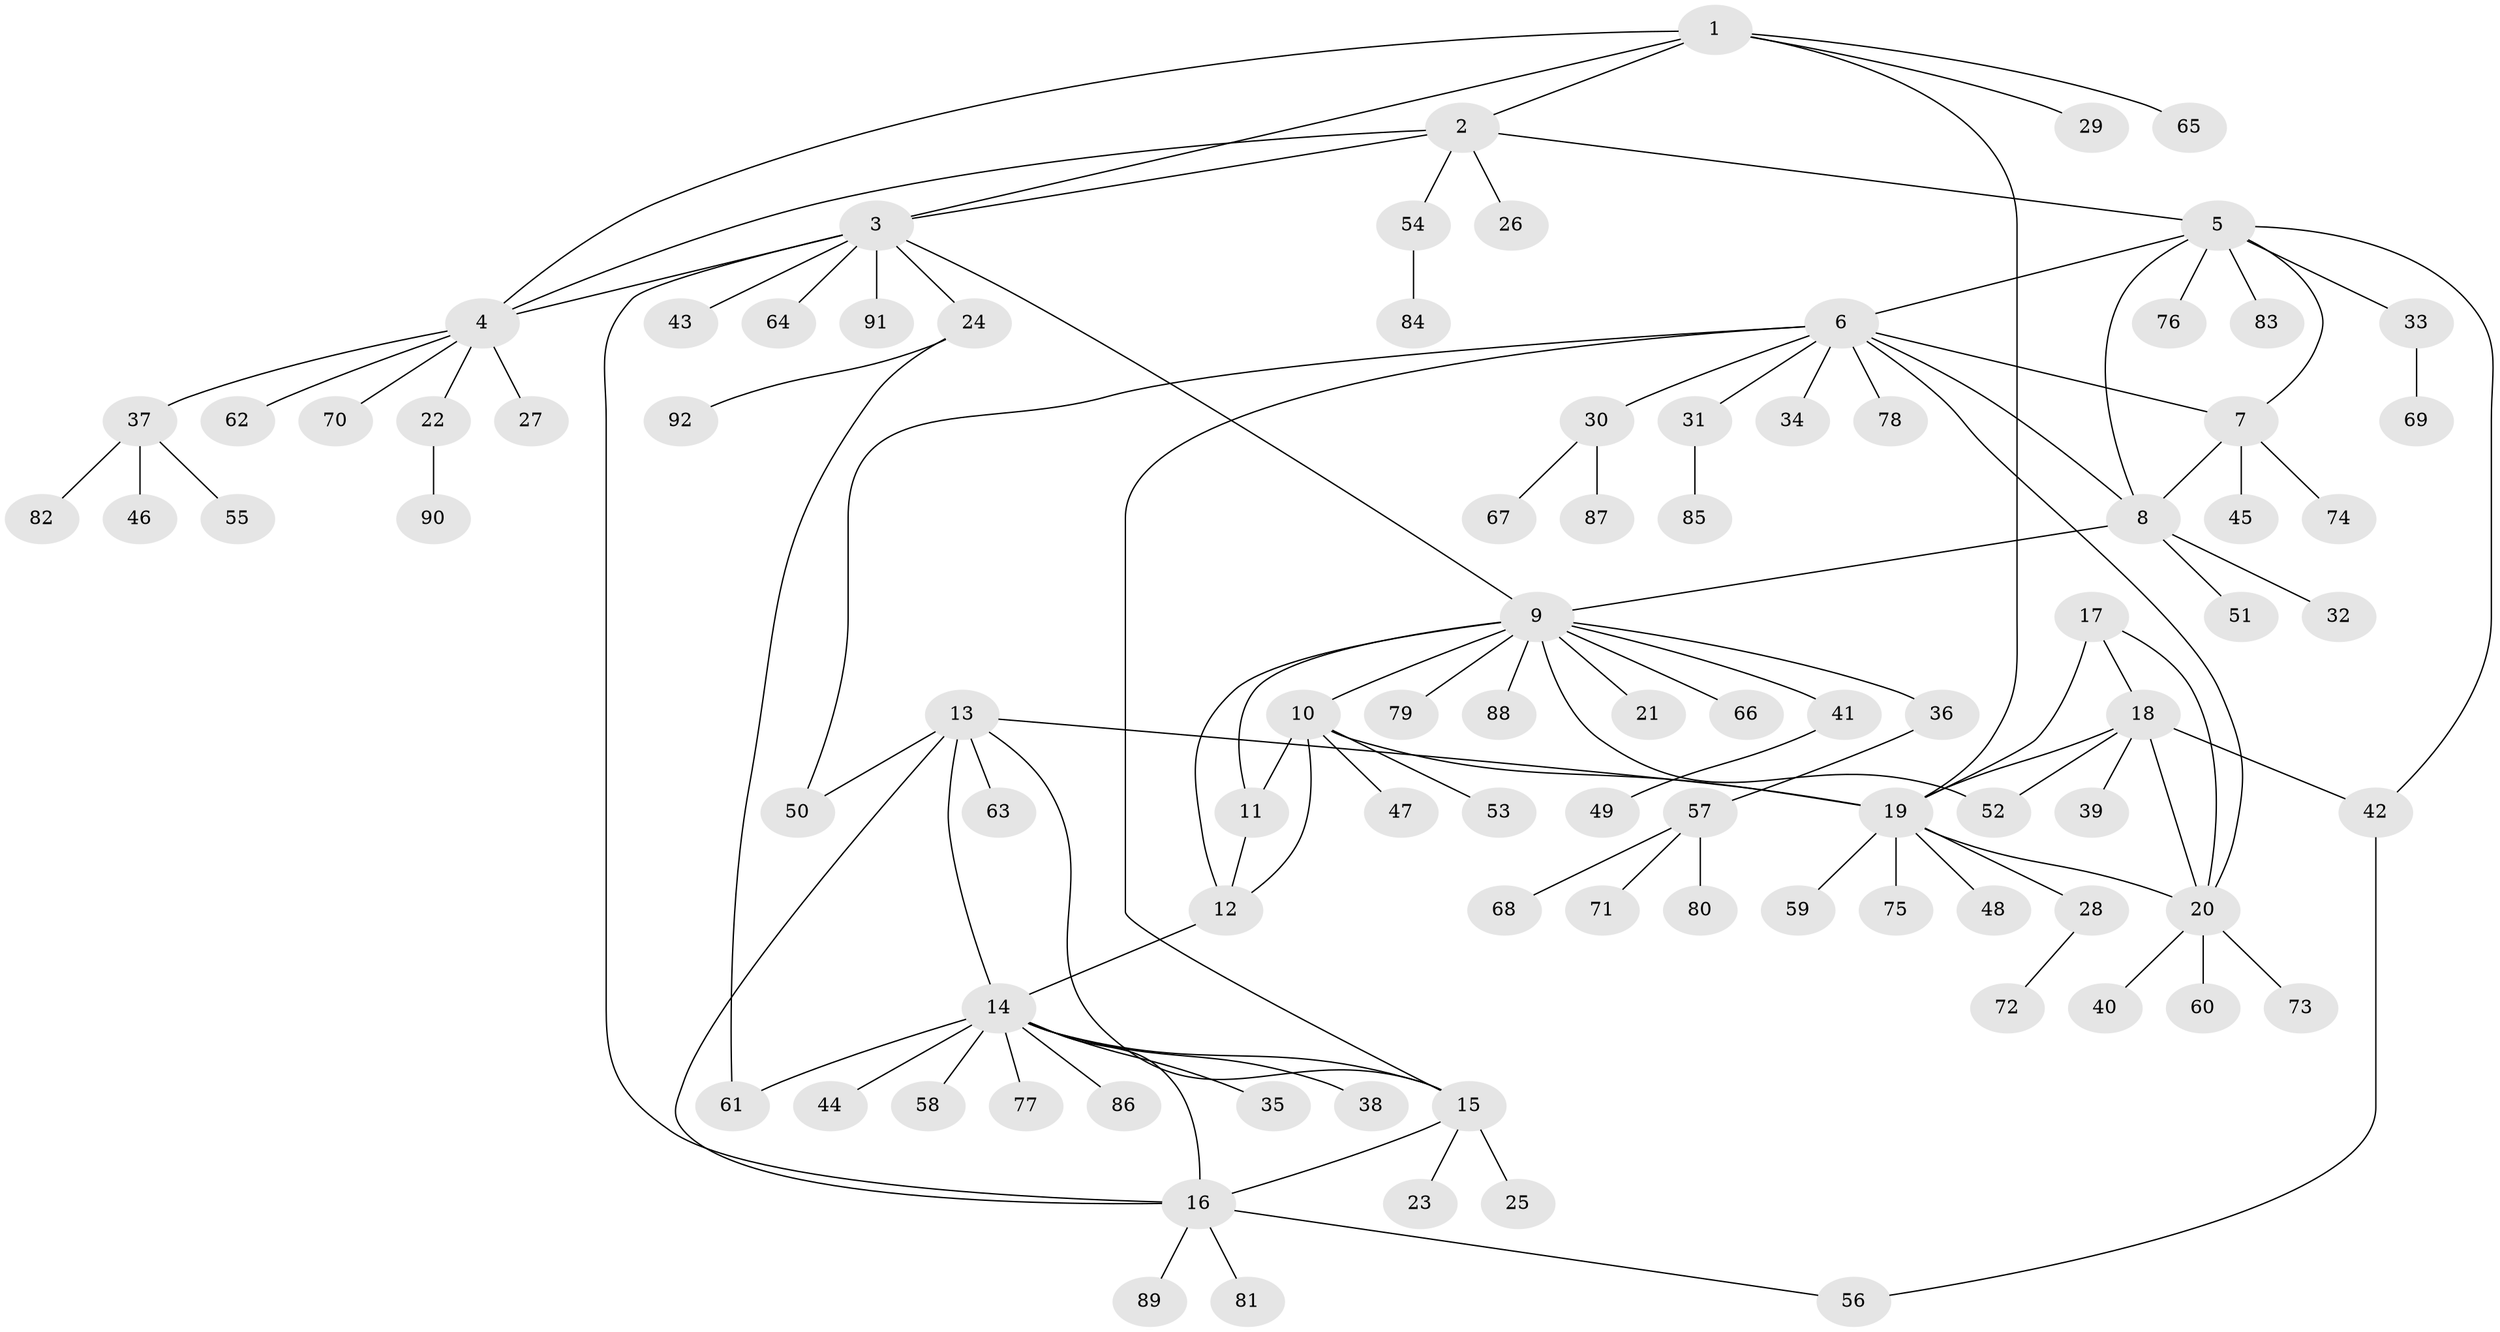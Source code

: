 // Generated by graph-tools (version 1.1) at 2025/02/03/09/25 03:02:41]
// undirected, 92 vertices, 117 edges
graph export_dot {
graph [start="1"]
  node [color=gray90,style=filled];
  1;
  2;
  3;
  4;
  5;
  6;
  7;
  8;
  9;
  10;
  11;
  12;
  13;
  14;
  15;
  16;
  17;
  18;
  19;
  20;
  21;
  22;
  23;
  24;
  25;
  26;
  27;
  28;
  29;
  30;
  31;
  32;
  33;
  34;
  35;
  36;
  37;
  38;
  39;
  40;
  41;
  42;
  43;
  44;
  45;
  46;
  47;
  48;
  49;
  50;
  51;
  52;
  53;
  54;
  55;
  56;
  57;
  58;
  59;
  60;
  61;
  62;
  63;
  64;
  65;
  66;
  67;
  68;
  69;
  70;
  71;
  72;
  73;
  74;
  75;
  76;
  77;
  78;
  79;
  80;
  81;
  82;
  83;
  84;
  85;
  86;
  87;
  88;
  89;
  90;
  91;
  92;
  1 -- 2;
  1 -- 3;
  1 -- 4;
  1 -- 19;
  1 -- 29;
  1 -- 65;
  2 -- 3;
  2 -- 4;
  2 -- 5;
  2 -- 26;
  2 -- 54;
  3 -- 4;
  3 -- 9;
  3 -- 16;
  3 -- 24;
  3 -- 43;
  3 -- 64;
  3 -- 91;
  4 -- 22;
  4 -- 27;
  4 -- 37;
  4 -- 62;
  4 -- 70;
  5 -- 6;
  5 -- 7;
  5 -- 8;
  5 -- 33;
  5 -- 42;
  5 -- 76;
  5 -- 83;
  6 -- 7;
  6 -- 8;
  6 -- 15;
  6 -- 20;
  6 -- 30;
  6 -- 31;
  6 -- 34;
  6 -- 50;
  6 -- 78;
  7 -- 8;
  7 -- 45;
  7 -- 74;
  8 -- 9;
  8 -- 32;
  8 -- 51;
  9 -- 10;
  9 -- 11;
  9 -- 12;
  9 -- 21;
  9 -- 36;
  9 -- 41;
  9 -- 52;
  9 -- 66;
  9 -- 79;
  9 -- 88;
  10 -- 11;
  10 -- 12;
  10 -- 19;
  10 -- 47;
  10 -- 53;
  11 -- 12;
  12 -- 14;
  13 -- 14;
  13 -- 15;
  13 -- 16;
  13 -- 19;
  13 -- 50;
  13 -- 63;
  14 -- 15;
  14 -- 16;
  14 -- 35;
  14 -- 38;
  14 -- 44;
  14 -- 58;
  14 -- 61;
  14 -- 77;
  14 -- 86;
  15 -- 16;
  15 -- 23;
  15 -- 25;
  16 -- 56;
  16 -- 81;
  16 -- 89;
  17 -- 18;
  17 -- 19;
  17 -- 20;
  18 -- 19;
  18 -- 20;
  18 -- 39;
  18 -- 42;
  18 -- 52;
  19 -- 20;
  19 -- 28;
  19 -- 48;
  19 -- 59;
  19 -- 75;
  20 -- 40;
  20 -- 60;
  20 -- 73;
  22 -- 90;
  24 -- 61;
  24 -- 92;
  28 -- 72;
  30 -- 67;
  30 -- 87;
  31 -- 85;
  33 -- 69;
  36 -- 57;
  37 -- 46;
  37 -- 55;
  37 -- 82;
  41 -- 49;
  42 -- 56;
  54 -- 84;
  57 -- 68;
  57 -- 71;
  57 -- 80;
}
